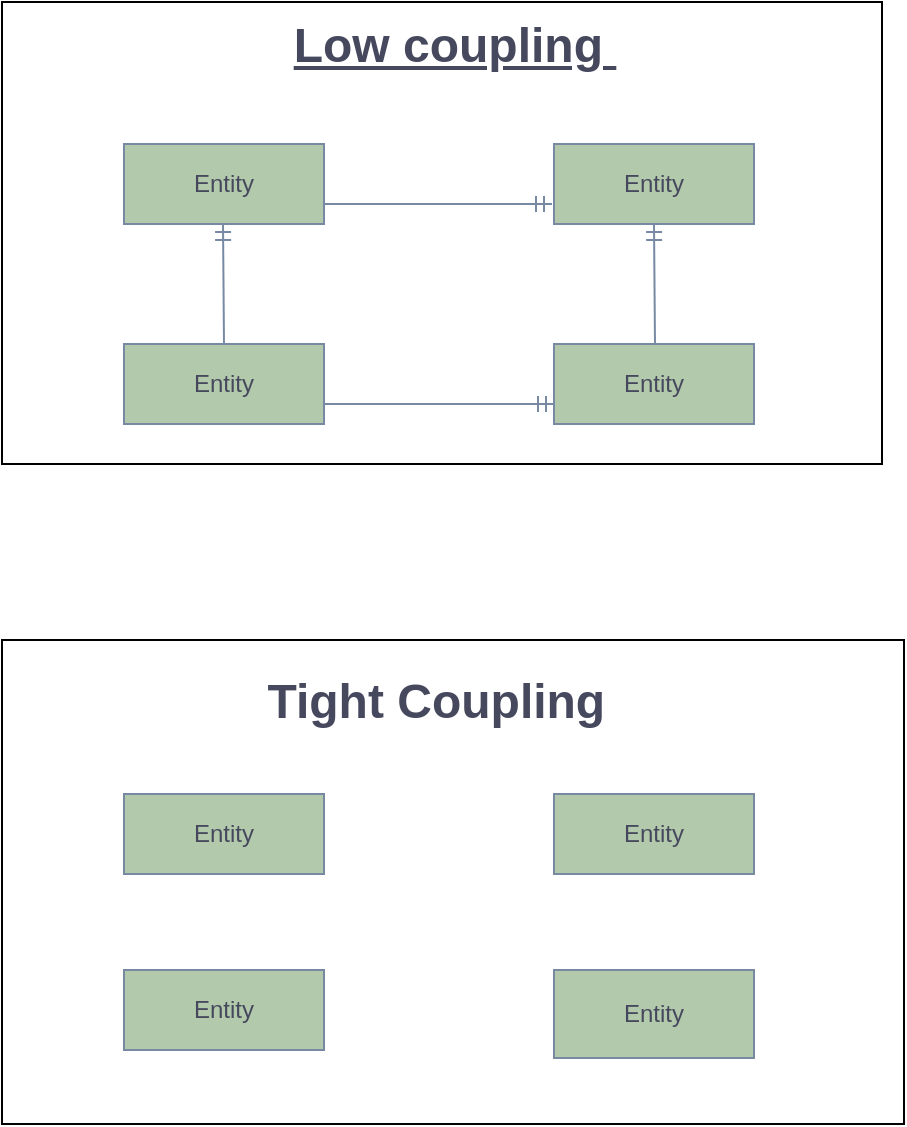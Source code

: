 <mxfile version="18.0.7" type="github">
  <diagram id="2t2qgSyXB90kAJLT5eAf" name="Page-1">
    <mxGraphModel dx="868" dy="482" grid="1" gridSize="11" guides="1" tooltips="1" connect="1" arrows="1" fold="1" page="1" pageScale="1" pageWidth="850" pageHeight="1100" math="0" shadow="0">
      <root>
        <mxCell id="0" />
        <mxCell id="1" parent="0" />
        <mxCell id="t4b2v6uFI-pKEfyT1JlH-91" value="" style="rounded=0;whiteSpace=wrap;html=1;sketch=0;" vertex="1" parent="1">
          <mxGeometry x="99" y="99" width="440" height="231" as="geometry" />
        </mxCell>
        <mxCell id="t4b2v6uFI-pKEfyT1JlH-92" value="Low coupling&amp;nbsp;" style="text;strokeColor=none;fillColor=none;html=1;fontSize=24;fontStyle=5;verticalAlign=middle;align=center;rounded=0;sketch=0;fontColor=#46495D;" vertex="1" parent="1">
          <mxGeometry x="209" y="99" width="231" height="44" as="geometry" />
        </mxCell>
        <mxCell id="t4b2v6uFI-pKEfyT1JlH-93" value="Entity" style="whiteSpace=wrap;html=1;align=center;fillColor=#B2C9AB;fontColor=#46495D;strokeColor=#788AA3;" vertex="1" parent="1">
          <mxGeometry x="160" y="170" width="100" height="40" as="geometry" />
        </mxCell>
        <mxCell id="t4b2v6uFI-pKEfyT1JlH-94" value="Entity" style="whiteSpace=wrap;html=1;align=center;fillColor=#B2C9AB;fontColor=#46495D;strokeColor=#788AA3;" vertex="1" parent="1">
          <mxGeometry x="375" y="170" width="100" height="40" as="geometry" />
        </mxCell>
        <mxCell id="t4b2v6uFI-pKEfyT1JlH-95" value="Entity" style="whiteSpace=wrap;html=1;align=center;fillColor=#B2C9AB;fontColor=#46495D;strokeColor=#788AA3;" vertex="1" parent="1">
          <mxGeometry x="160" y="270" width="100" height="40" as="geometry" />
        </mxCell>
        <mxCell id="t4b2v6uFI-pKEfyT1JlH-96" value="Entity" style="whiteSpace=wrap;html=1;align=center;fillColor=#B2C9AB;fontColor=#46495D;strokeColor=#788AA3;" vertex="1" parent="1">
          <mxGeometry x="375" y="270" width="100" height="40" as="geometry" />
        </mxCell>
        <mxCell id="t4b2v6uFI-pKEfyT1JlH-97" value="" style="edgeStyle=entityRelationEdgeStyle;fontSize=12;html=1;endArrow=ERmandOne;rounded=0;exitX=1;exitY=0.75;exitDx=0;exitDy=0;fillColor=#B2C9AB;strokeColor=#788AA3;entryX=0;entryY=0.75;entryDx=0;entryDy=0;fontColor=#46495D;" edge="1" parent="1" source="t4b2v6uFI-pKEfyT1JlH-95" target="t4b2v6uFI-pKEfyT1JlH-96">
          <mxGeometry width="100" height="100" relative="1" as="geometry">
            <mxPoint x="280" y="300" as="sourcePoint" />
            <mxPoint x="363" y="300" as="targetPoint" />
          </mxGeometry>
        </mxCell>
        <mxCell id="t4b2v6uFI-pKEfyT1JlH-98" value="" style="edgeStyle=entityRelationEdgeStyle;fontSize=12;html=1;endArrow=ERmandOne;rounded=0;exitX=1;exitY=0.75;exitDx=0;exitDy=0;strokeColor=#788AA3;fontColor=#46495D;" edge="1" parent="1" source="t4b2v6uFI-pKEfyT1JlH-93">
          <mxGeometry width="100" height="100" relative="1" as="geometry">
            <mxPoint x="270" y="200" as="sourcePoint" />
            <mxPoint x="374" y="200" as="targetPoint" />
          </mxGeometry>
        </mxCell>
        <mxCell id="t4b2v6uFI-pKEfyT1JlH-99" value="" style="fontSize=12;html=1;endArrow=ERmandOne;rounded=0;fontFamily=Helvetica;fontColor=#46495D;strokeColor=#788AA3;shape=connector;exitX=0.5;exitY=0;exitDx=0;exitDy=0;" edge="1" parent="1" source="t4b2v6uFI-pKEfyT1JlH-95">
          <mxGeometry width="100" height="100" relative="1" as="geometry">
            <mxPoint x="209.5" y="254" as="sourcePoint" />
            <mxPoint x="209.5" y="210" as="targetPoint" />
          </mxGeometry>
        </mxCell>
        <mxCell id="t4b2v6uFI-pKEfyT1JlH-100" style="edgeStyle=none;shape=connector;rounded=0;orthogonalLoop=1;jettySize=auto;html=1;entryX=0.5;entryY=0;entryDx=0;entryDy=0;fontFamily=Helvetica;fontSize=11;fontColor=#46495D;endArrow=none;strokeColor=#788AA3;" edge="1" parent="1" source="t4b2v6uFI-pKEfyT1JlH-96" target="t4b2v6uFI-pKEfyT1JlH-96">
          <mxGeometry relative="1" as="geometry" />
        </mxCell>
        <mxCell id="t4b2v6uFI-pKEfyT1JlH-101" value="" style="fontSize=12;html=1;endArrow=ERmandOne;rounded=0;fontFamily=Helvetica;fontColor=#46495D;strokeColor=#788AA3;shape=connector;exitX=0.5;exitY=0;exitDx=0;exitDy=0;" edge="1" parent="1">
          <mxGeometry width="100" height="100" relative="1" as="geometry">
            <mxPoint x="425.5" y="270" as="sourcePoint" />
            <mxPoint x="425" y="210" as="targetPoint" />
          </mxGeometry>
        </mxCell>
        <mxCell id="t4b2v6uFI-pKEfyT1JlH-102" value="" style="rounded=0;whiteSpace=wrap;html=1;sketch=0;" vertex="1" parent="1">
          <mxGeometry x="99" y="418" width="451" height="242" as="geometry" />
        </mxCell>
        <mxCell id="t4b2v6uFI-pKEfyT1JlH-103" value="Entity" style="whiteSpace=wrap;html=1;align=center;rounded=0;sketch=0;fontColor=#46495D;strokeColor=#788AA3;fillColor=#B2C9AB;" vertex="1" parent="1">
          <mxGeometry x="160" y="583" width="100" height="40" as="geometry" />
        </mxCell>
        <mxCell id="t4b2v6uFI-pKEfyT1JlH-104" value="Entity" style="whiteSpace=wrap;html=1;align=center;rounded=0;sketch=0;fontColor=#46495D;strokeColor=#788AA3;fillColor=#B2C9AB;" vertex="1" parent="1">
          <mxGeometry x="375" y="583" width="100" height="44" as="geometry" />
        </mxCell>
        <mxCell id="t4b2v6uFI-pKEfyT1JlH-108" value="Entity" style="whiteSpace=wrap;html=1;align=center;rounded=0;sketch=0;fontColor=#46495D;strokeColor=#788AA3;fillColor=#B2C9AB;" vertex="1" parent="1">
          <mxGeometry x="160" y="495" width="100" height="40" as="geometry" />
        </mxCell>
        <mxCell id="t4b2v6uFI-pKEfyT1JlH-109" value="Entity" style="whiteSpace=wrap;html=1;align=center;rounded=0;sketch=0;fontColor=#46495D;strokeColor=#788AA3;fillColor=#B2C9AB;" vertex="1" parent="1">
          <mxGeometry x="375" y="495" width="100" height="40" as="geometry" />
        </mxCell>
        <mxCell id="t4b2v6uFI-pKEfyT1JlH-111" value="Tight Coupling&amp;nbsp;" style="text;strokeColor=none;fillColor=none;html=1;fontSize=24;fontStyle=1;verticalAlign=middle;align=center;rounded=0;sketch=0;fontColor=#46495D;" vertex="1" parent="1">
          <mxGeometry x="269" y="429" width="100" height="40" as="geometry" />
        </mxCell>
      </root>
    </mxGraphModel>
  </diagram>
</mxfile>
